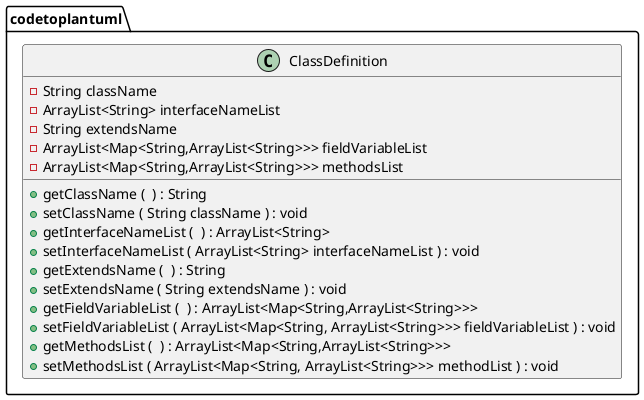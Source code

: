 @startuml codetoplantuml
package codetoplantuml {
class AstModeling {
- ArrayList<ClassDefinition> classesList
- ArrayList<String> superClassesList
- ArrayList<String> interfaceClassesList
- ArrayList<Map<String,ArrayList<String>>> fieldVariablesList
- ArrayList<Map<String,ArrayList<String>>> methodList
- Node node
+ nodeAnalysis (  ) : void
+ getClassesList (  ) : ArrayList<ClassDefinition>
+ setClasses ( ArrayList<ClassDefinition> classesList ) : void
}
@startuml codetoplantuml
package codetoplantuml {
class ClassDefinition {
- String className
- ArrayList<String> interfaceNameList
- String extendsName
- ArrayList<Map<String,ArrayList<String>>> fieldVariableList
- ArrayList<Map<String,ArrayList<String>>> methodsList
+ getClassName (  ) : String
+ setClassName ( String className ) : void
+ getInterfaceNameList (  ) : ArrayList<String>
+ setInterfaceNameList ( ArrayList<String> interfaceNameList ) : void
+ getExtendsName (  ) : String
+ setExtendsName ( String extendsName ) : void
+ getFieldVariableList (  ) : ArrayList<Map<String,ArrayList<String>>>
+ setFieldVariableList ( ArrayList<Map<String, ArrayList<String>>> fieldVariableList ) : void
+ getMethodsList (  ) : ArrayList<Map<String,ArrayList<String>>>
+ setMethodsList ( ArrayList<Map<String, ArrayList<String>>> methodList ) : void
}
